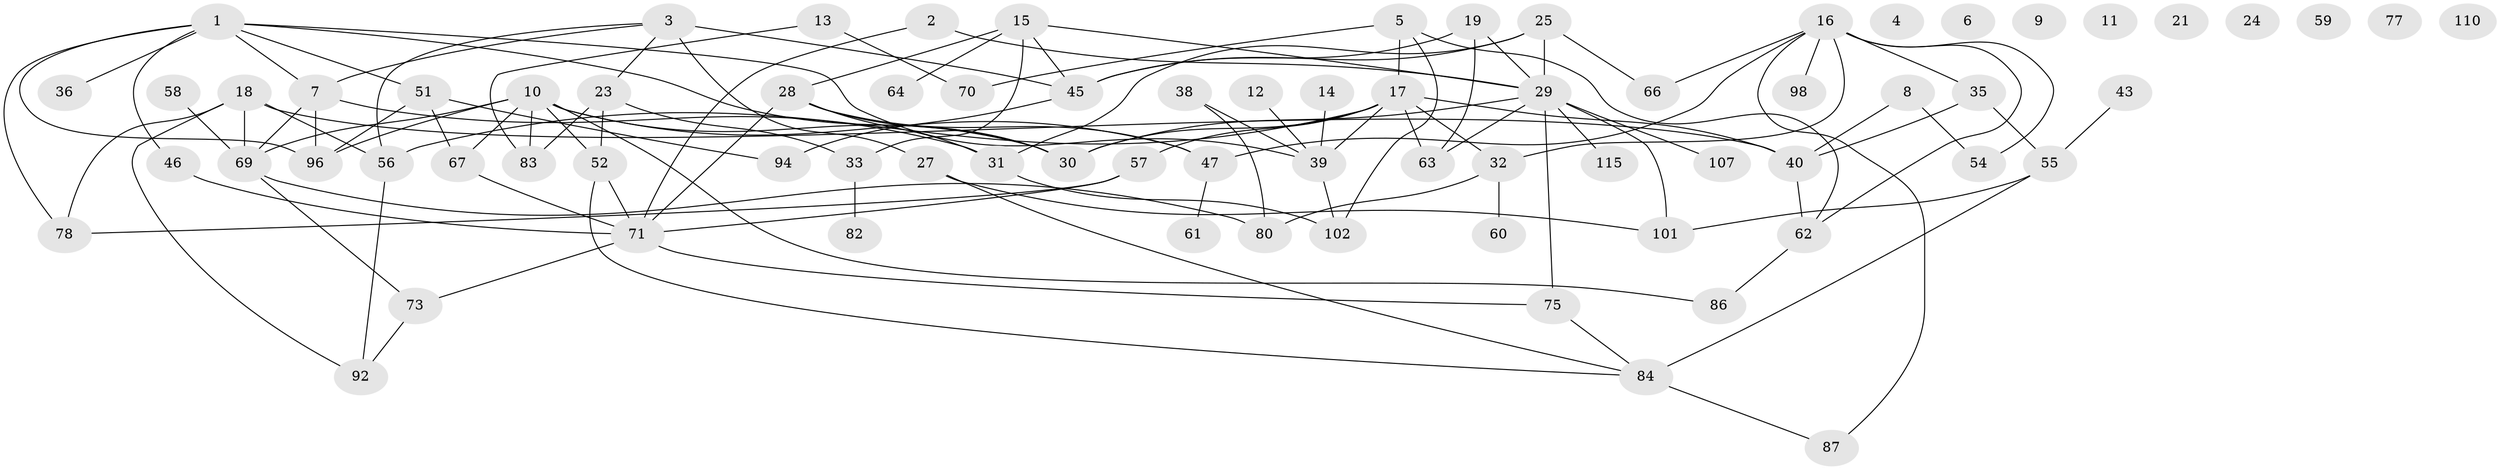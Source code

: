 // original degree distribution, {6: 0.017241379310344827, 2: 0.23275862068965517, 3: 0.25862068965517243, 0: 0.07758620689655173, 5: 0.14655172413793102, 1: 0.13793103448275862, 4: 0.1206896551724138, 7: 0.008620689655172414}
// Generated by graph-tools (version 1.1) at 2025/41/03/06/25 10:41:22]
// undirected, 76 vertices, 117 edges
graph export_dot {
graph [start="1"]
  node [color=gray90,style=filled];
  1 [super="+91"];
  2;
  3 [super="+42"];
  4;
  5 [super="+20"];
  6;
  7 [super="+53"];
  8 [super="+49"];
  9;
  10 [super="+90"];
  11;
  12;
  13 [super="+37"];
  14 [super="+48"];
  15 [super="+41"];
  16 [super="+44"];
  17 [super="+22"];
  18 [super="+26"];
  19;
  21;
  23 [super="+74"];
  24;
  25 [super="+106"];
  27 [super="+81"];
  28 [super="+103"];
  29 [super="+85"];
  30 [super="+89"];
  31 [super="+34"];
  32 [super="+88"];
  33;
  35;
  36;
  38 [super="+93"];
  39 [super="+50"];
  40 [super="+76"];
  43;
  45 [super="+116"];
  46;
  47 [super="+72"];
  51 [super="+79"];
  52 [super="+65"];
  54;
  55;
  56 [super="+68"];
  57;
  58;
  59;
  60 [super="+95"];
  61;
  62 [super="+104"];
  63 [super="+105"];
  64;
  66;
  67;
  69 [super="+111"];
  70;
  71 [super="+97"];
  73 [super="+99"];
  75;
  77;
  78 [super="+100"];
  80 [super="+108"];
  82;
  83 [super="+113"];
  84 [super="+114"];
  86;
  87;
  92;
  94;
  96 [super="+109"];
  98;
  101;
  102 [super="+112"];
  107;
  110;
  115;
  1 -- 30;
  1 -- 51;
  1 -- 39;
  1 -- 78;
  1 -- 96;
  1 -- 36;
  1 -- 46;
  1 -- 7;
  2 -- 71;
  2 -- 29;
  3 -- 7;
  3 -- 27;
  3 -- 56;
  3 -- 45 [weight=2];
  3 -- 23;
  5 -- 102;
  5 -- 17;
  5 -- 62;
  5 -- 70;
  7 -- 69;
  7 -- 96;
  7 -- 31;
  8 -- 40 [weight=2];
  8 -- 54;
  10 -- 67;
  10 -- 69;
  10 -- 86;
  10 -- 30;
  10 -- 96;
  10 -- 83;
  10 -- 52;
  10 -- 47;
  12 -- 39;
  13 -- 83;
  13 -- 70;
  14 -- 39;
  15 -- 28;
  15 -- 29;
  15 -- 45;
  15 -- 64;
  15 -- 33;
  16 -- 54;
  16 -- 66;
  16 -- 98;
  16 -- 62;
  16 -- 32;
  16 -- 35;
  16 -- 87;
  16 -- 47;
  17 -- 57;
  17 -- 32;
  17 -- 39;
  17 -- 30;
  17 -- 56;
  17 -- 63;
  17 -- 40;
  18 -- 78;
  18 -- 40;
  18 -- 56;
  18 -- 92;
  18 -- 69;
  19 -- 45;
  19 -- 63;
  19 -- 29;
  23 -- 33;
  23 -- 83;
  23 -- 52;
  25 -- 66;
  25 -- 29;
  25 -- 45;
  25 -- 31;
  27 -- 84;
  27 -- 101;
  28 -- 47;
  28 -- 71;
  28 -- 30;
  28 -- 31;
  29 -- 30;
  29 -- 63;
  29 -- 75;
  29 -- 101;
  29 -- 115;
  29 -- 107;
  31 -- 102;
  32 -- 60;
  32 -- 80;
  33 -- 82;
  35 -- 40;
  35 -- 55;
  38 -- 80;
  38 -- 39;
  39 -- 102;
  40 -- 62;
  43 -- 55;
  45 -- 94;
  46 -- 71;
  47 -- 61;
  51 -- 96;
  51 -- 67;
  51 -- 94;
  52 -- 84;
  52 -- 71;
  55 -- 84 [weight=2];
  55 -- 101;
  56 -- 92;
  57 -- 71;
  57 -- 78;
  58 -- 69;
  62 -- 86;
  67 -- 71;
  69 -- 73;
  69 -- 80;
  71 -- 73;
  71 -- 75;
  73 -- 92;
  75 -- 84;
  84 -- 87;
}

